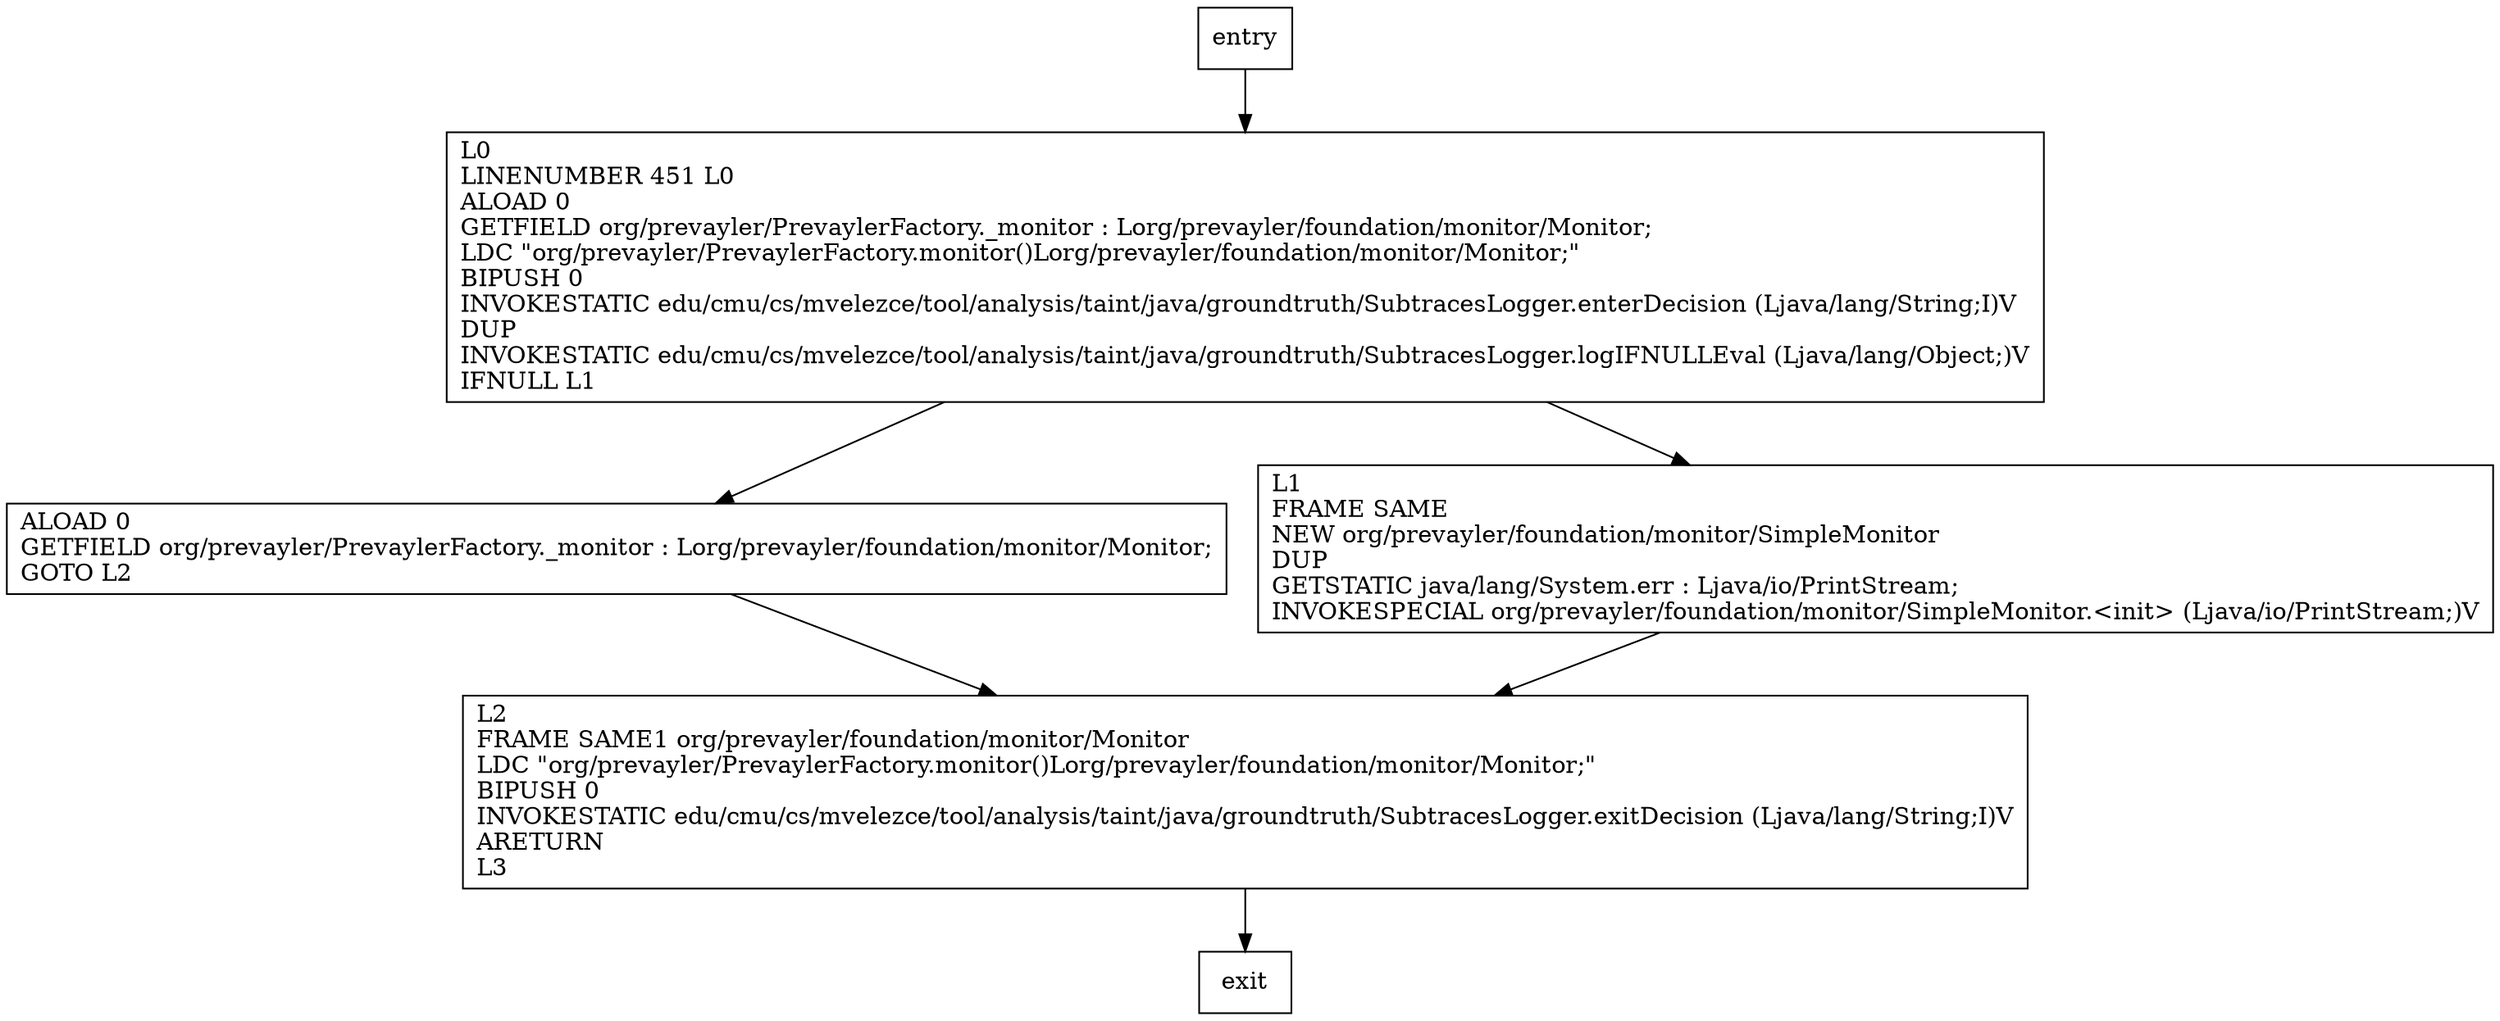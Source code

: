 digraph monitor {
node [shape=record];
1352773510 [label="ALOAD 0\lGETFIELD org/prevayler/PrevaylerFactory._monitor : Lorg/prevayler/foundation/monitor/Monitor;\lGOTO L2\l"];
604148185 [label="L0\lLINENUMBER 451 L0\lALOAD 0\lGETFIELD org/prevayler/PrevaylerFactory._monitor : Lorg/prevayler/foundation/monitor/Monitor;\lLDC \"org/prevayler/PrevaylerFactory.monitor()Lorg/prevayler/foundation/monitor/Monitor;\"\lBIPUSH 0\lINVOKESTATIC edu/cmu/cs/mvelezce/tool/analysis/taint/java/groundtruth/SubtracesLogger.enterDecision (Ljava/lang/String;I)V\lDUP\lINVOKESTATIC edu/cmu/cs/mvelezce/tool/analysis/taint/java/groundtruth/SubtracesLogger.logIFNULLEval (Ljava/lang/Object;)V\lIFNULL L1\l"];
1158614409 [label="L1\lFRAME SAME\lNEW org/prevayler/foundation/monitor/SimpleMonitor\lDUP\lGETSTATIC java/lang/System.err : Ljava/io/PrintStream;\lINVOKESPECIAL org/prevayler/foundation/monitor/SimpleMonitor.\<init\> (Ljava/io/PrintStream;)V\l"];
1040394205 [label="L2\lFRAME SAME1 org/prevayler/foundation/monitor/Monitor\lLDC \"org/prevayler/PrevaylerFactory.monitor()Lorg/prevayler/foundation/monitor/Monitor;\"\lBIPUSH 0\lINVOKESTATIC edu/cmu/cs/mvelezce/tool/analysis/taint/java/groundtruth/SubtracesLogger.exitDecision (Ljava/lang/String;I)V\lARETURN\lL3\l"];
entry;
exit;
1352773510 -> 1040394205;
entry -> 604148185;
604148185 -> 1352773510;
604148185 -> 1158614409;
1158614409 -> 1040394205;
1040394205 -> exit;
}
